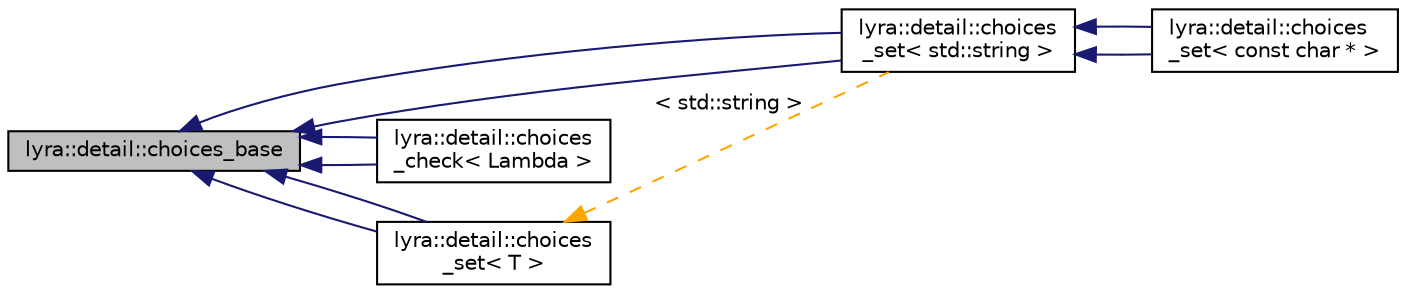 digraph "lyra::detail::choices_base"
{
 // INTERACTIVE_SVG=YES
 // LATEX_PDF_SIZE
  edge [fontname="Helvetica",fontsize="10",labelfontname="Helvetica",labelfontsize="10"];
  node [fontname="Helvetica",fontsize="10",shape=record];
  rankdir="LR";
  Node1 [label="lyra::detail::choices_base",height=0.2,width=0.4,color="black", fillcolor="grey75", style="filled", fontcolor="black",tooltip=" "];
  Node1 -> Node2 [dir="back",color="midnightblue",fontsize="10",style="solid",fontname="Helvetica"];
  Node2 [label="lyra::detail::choices\l_set\< std::string \>",height=0.2,width=0.4,color="black", fillcolor="white", style="filled",URL="$structlyra_1_1detail_1_1choices__set.html",tooltip=" "];
  Node2 -> Node3 [dir="back",color="midnightblue",fontsize="10",style="solid",fontname="Helvetica"];
  Node3 [label="lyra::detail::choices\l_set\< const char * \>",height=0.2,width=0.4,color="black", fillcolor="white", style="filled",URL="$structlyra_1_1detail_1_1choices__set_3_01const_01char_01_5_01_4.html",tooltip=" "];
  Node2 -> Node3 [dir="back",color="midnightblue",fontsize="10",style="solid",fontname="Helvetica"];
  Node1 -> Node2 [dir="back",color="midnightblue",fontsize="10",style="solid",fontname="Helvetica"];
  Node1 -> Node4 [dir="back",color="midnightblue",fontsize="10",style="solid",fontname="Helvetica"];
  Node4 [label="lyra::detail::choices\l_check\< Lambda \>",height=0.2,width=0.4,color="black", fillcolor="white", style="filled",URL="$structlyra_1_1detail_1_1choices__check.html",tooltip=" "];
  Node1 -> Node4 [dir="back",color="midnightblue",fontsize="10",style="solid",fontname="Helvetica"];
  Node1 -> Node5 [dir="back",color="midnightblue",fontsize="10",style="solid",fontname="Helvetica"];
  Node5 [label="lyra::detail::choices\l_set\< T \>",height=0.2,width=0.4,color="black", fillcolor="white", style="filled",URL="$structlyra_1_1detail_1_1choices__set.html",tooltip=" "];
  Node5 -> Node2 [dir="back",color="orange",fontsize="10",style="dashed",label=" \< std::string \>" ,fontname="Helvetica"];
  Node1 -> Node5 [dir="back",color="midnightblue",fontsize="10",style="solid",fontname="Helvetica"];
}
